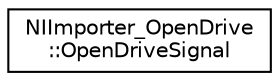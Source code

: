 digraph "Graphical Class Hierarchy"
{
  edge [fontname="Helvetica",fontsize="10",labelfontname="Helvetica",labelfontsize="10"];
  node [fontname="Helvetica",fontsize="10",shape=record];
  rankdir="LR";
  Node0 [label="NIImporter_OpenDrive\l::OpenDriveSignal",height=0.2,width=0.4,color="black", fillcolor="white", style="filled",URL="$da/df5/struct_n_i_importer___open_drive_1_1_open_drive_signal.html",tooltip="Representation of a signal. "];
}
